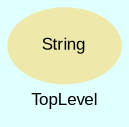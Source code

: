 digraph TopLevel {
    label = "TopLevel"
    compound = true
    fontname = Arial
    fontsize = 8
    bgcolor = lightcyan1
    node [
        color = black,
        fontname = Arial,
        fontsize = 8
    ]

    String [
        fontcolor = black,
        shape = ellipse,
        URL = "classes/String.html",
        color = palegoldenrod,
        style = filled,
        label = "String"
    ]

}

